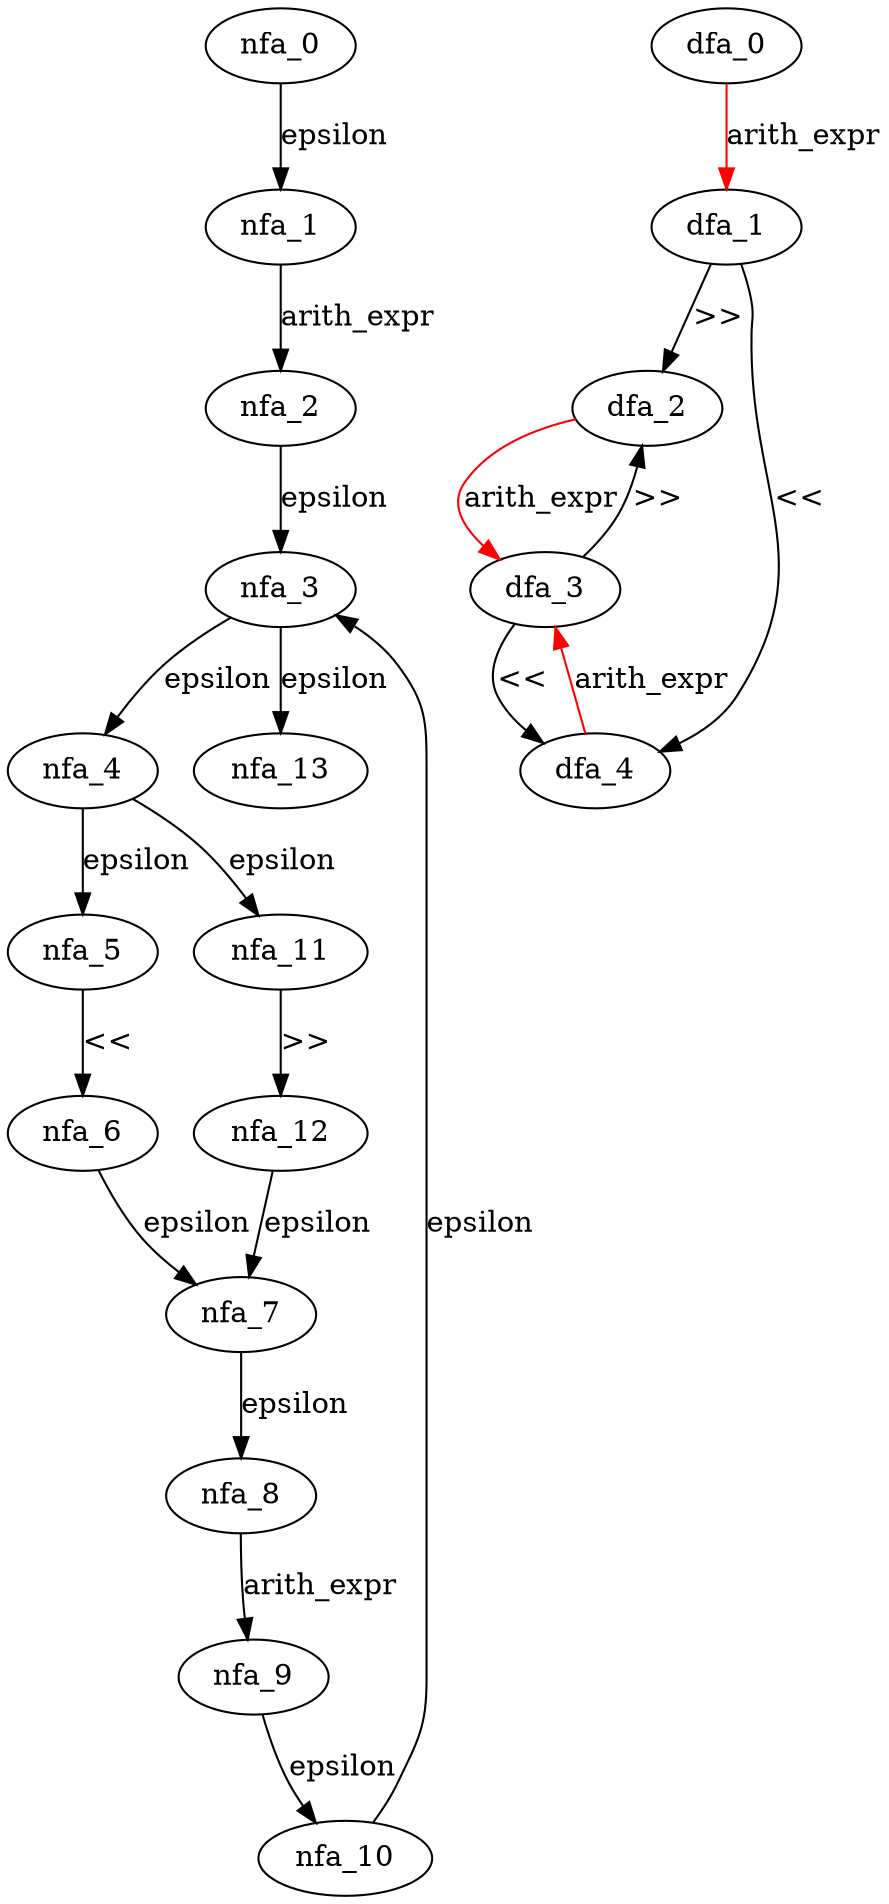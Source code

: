 digraph shift_expr {
 subgraph shift_expr_nfa {
  nfa_0->nfa_1[label=epsilon]
  nfa_1->nfa_2[label=arith_expr]
  nfa_2->nfa_3[label=epsilon]
  nfa_3->nfa_4[label=epsilon]
  nfa_4->nfa_5[label=epsilon]
  nfa_5->nfa_6[label="<<"]
  nfa_6->nfa_7[label=epsilon]
  nfa_7->nfa_8[label=epsilon]
  nfa_8->nfa_9[label=arith_expr]
  nfa_9->nfa_10[label=epsilon]
  nfa_10->nfa_3[label=epsilon]
  nfa_4->nfa_11[label=epsilon]
  nfa_11->nfa_12[label=">>"]
  nfa_12->nfa_7[label=epsilon]
  nfa_3->nfa_13[label=epsilon]
  }
 subgraph shift_expr_dfa {
  dfa_0->dfa_1[label=arith_expr,color=red]
  dfa_1->dfa_2[label=">>"]
  dfa_2->dfa_3[label=arith_expr,color=red]
  dfa_3->dfa_2[label=">>"]
  dfa_3->dfa_4[label="<<"]
  dfa_4->dfa_3[label=arith_expr,color=red]
  dfa_1->dfa_4[label="<<"]
  }
}
